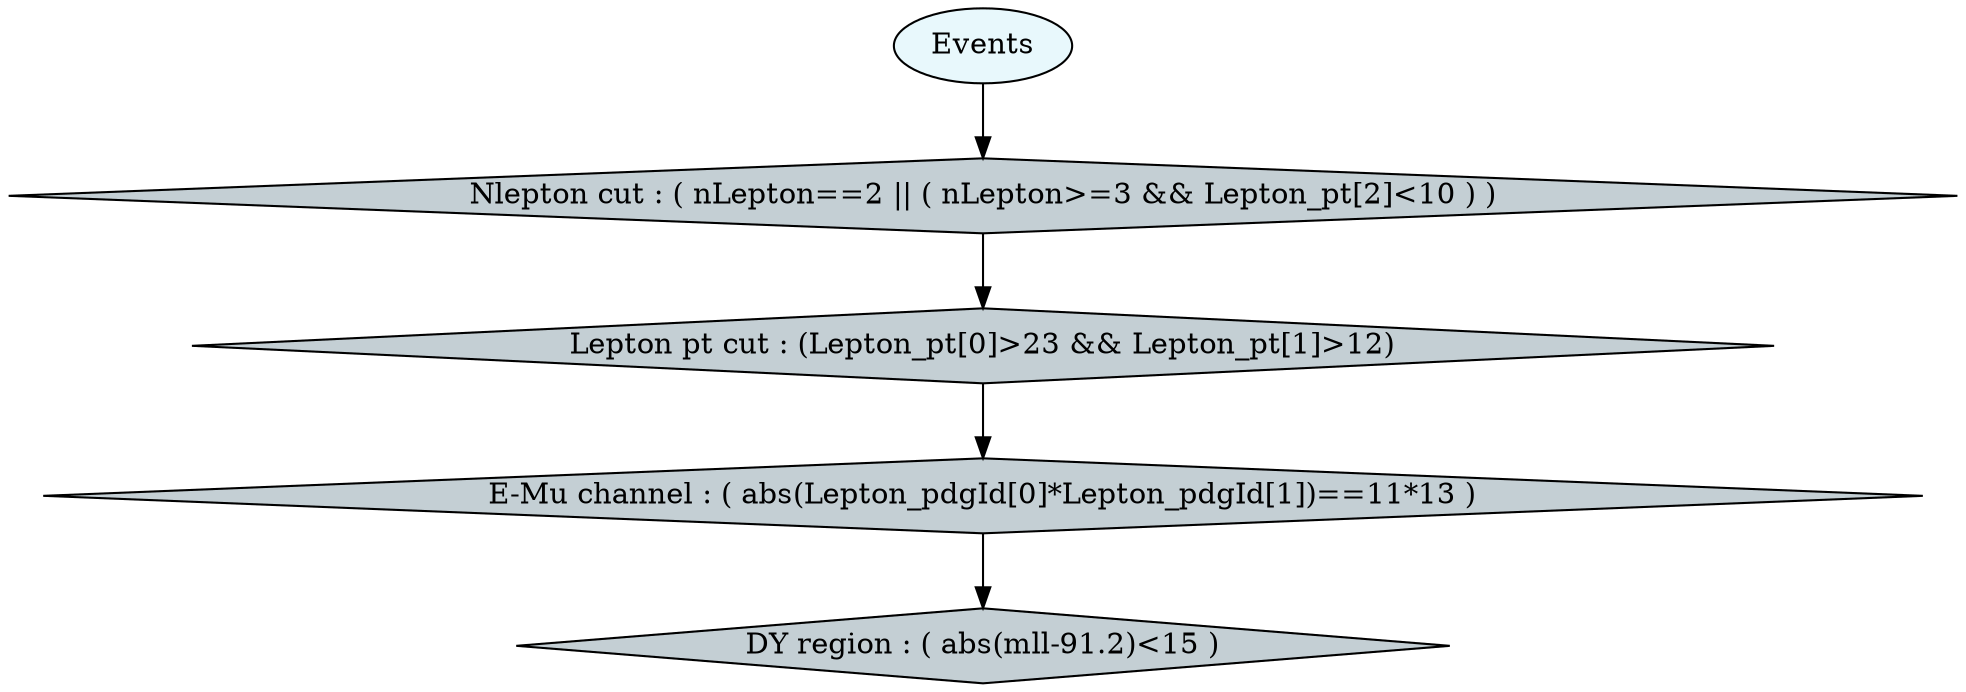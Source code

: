 digraph {
	5 [label="DY region : ( abs(mll-91.2)<15 )", style="filled", fillcolor="#c4cfd4", shape="diamond"];
	4 [label="E-Mu channel : ( abs(Lepton_pdgId[0]*Lepton_pdgId[1])==11*13 )", style="filled", fillcolor="#c4cfd4", shape="diamond"];
	3 [label="Lepton pt cut : (Lepton_pt[0]>23 && Lepton_pt[1]>12)", style="filled", fillcolor="#c4cfd4", shape="diamond"];
	2 [label="Nlepton cut : ( nLepton==2 || ( nLepton>=3 && Lepton_pt[2]<10 ) )", style="filled", fillcolor="#c4cfd4", shape="diamond"];
	0 [label="Events", style="filled", fillcolor="#e8f8fc", shape="oval"];
	4 -> 5;
	3 -> 4;
	2 -> 3;
	0 -> 2;
}